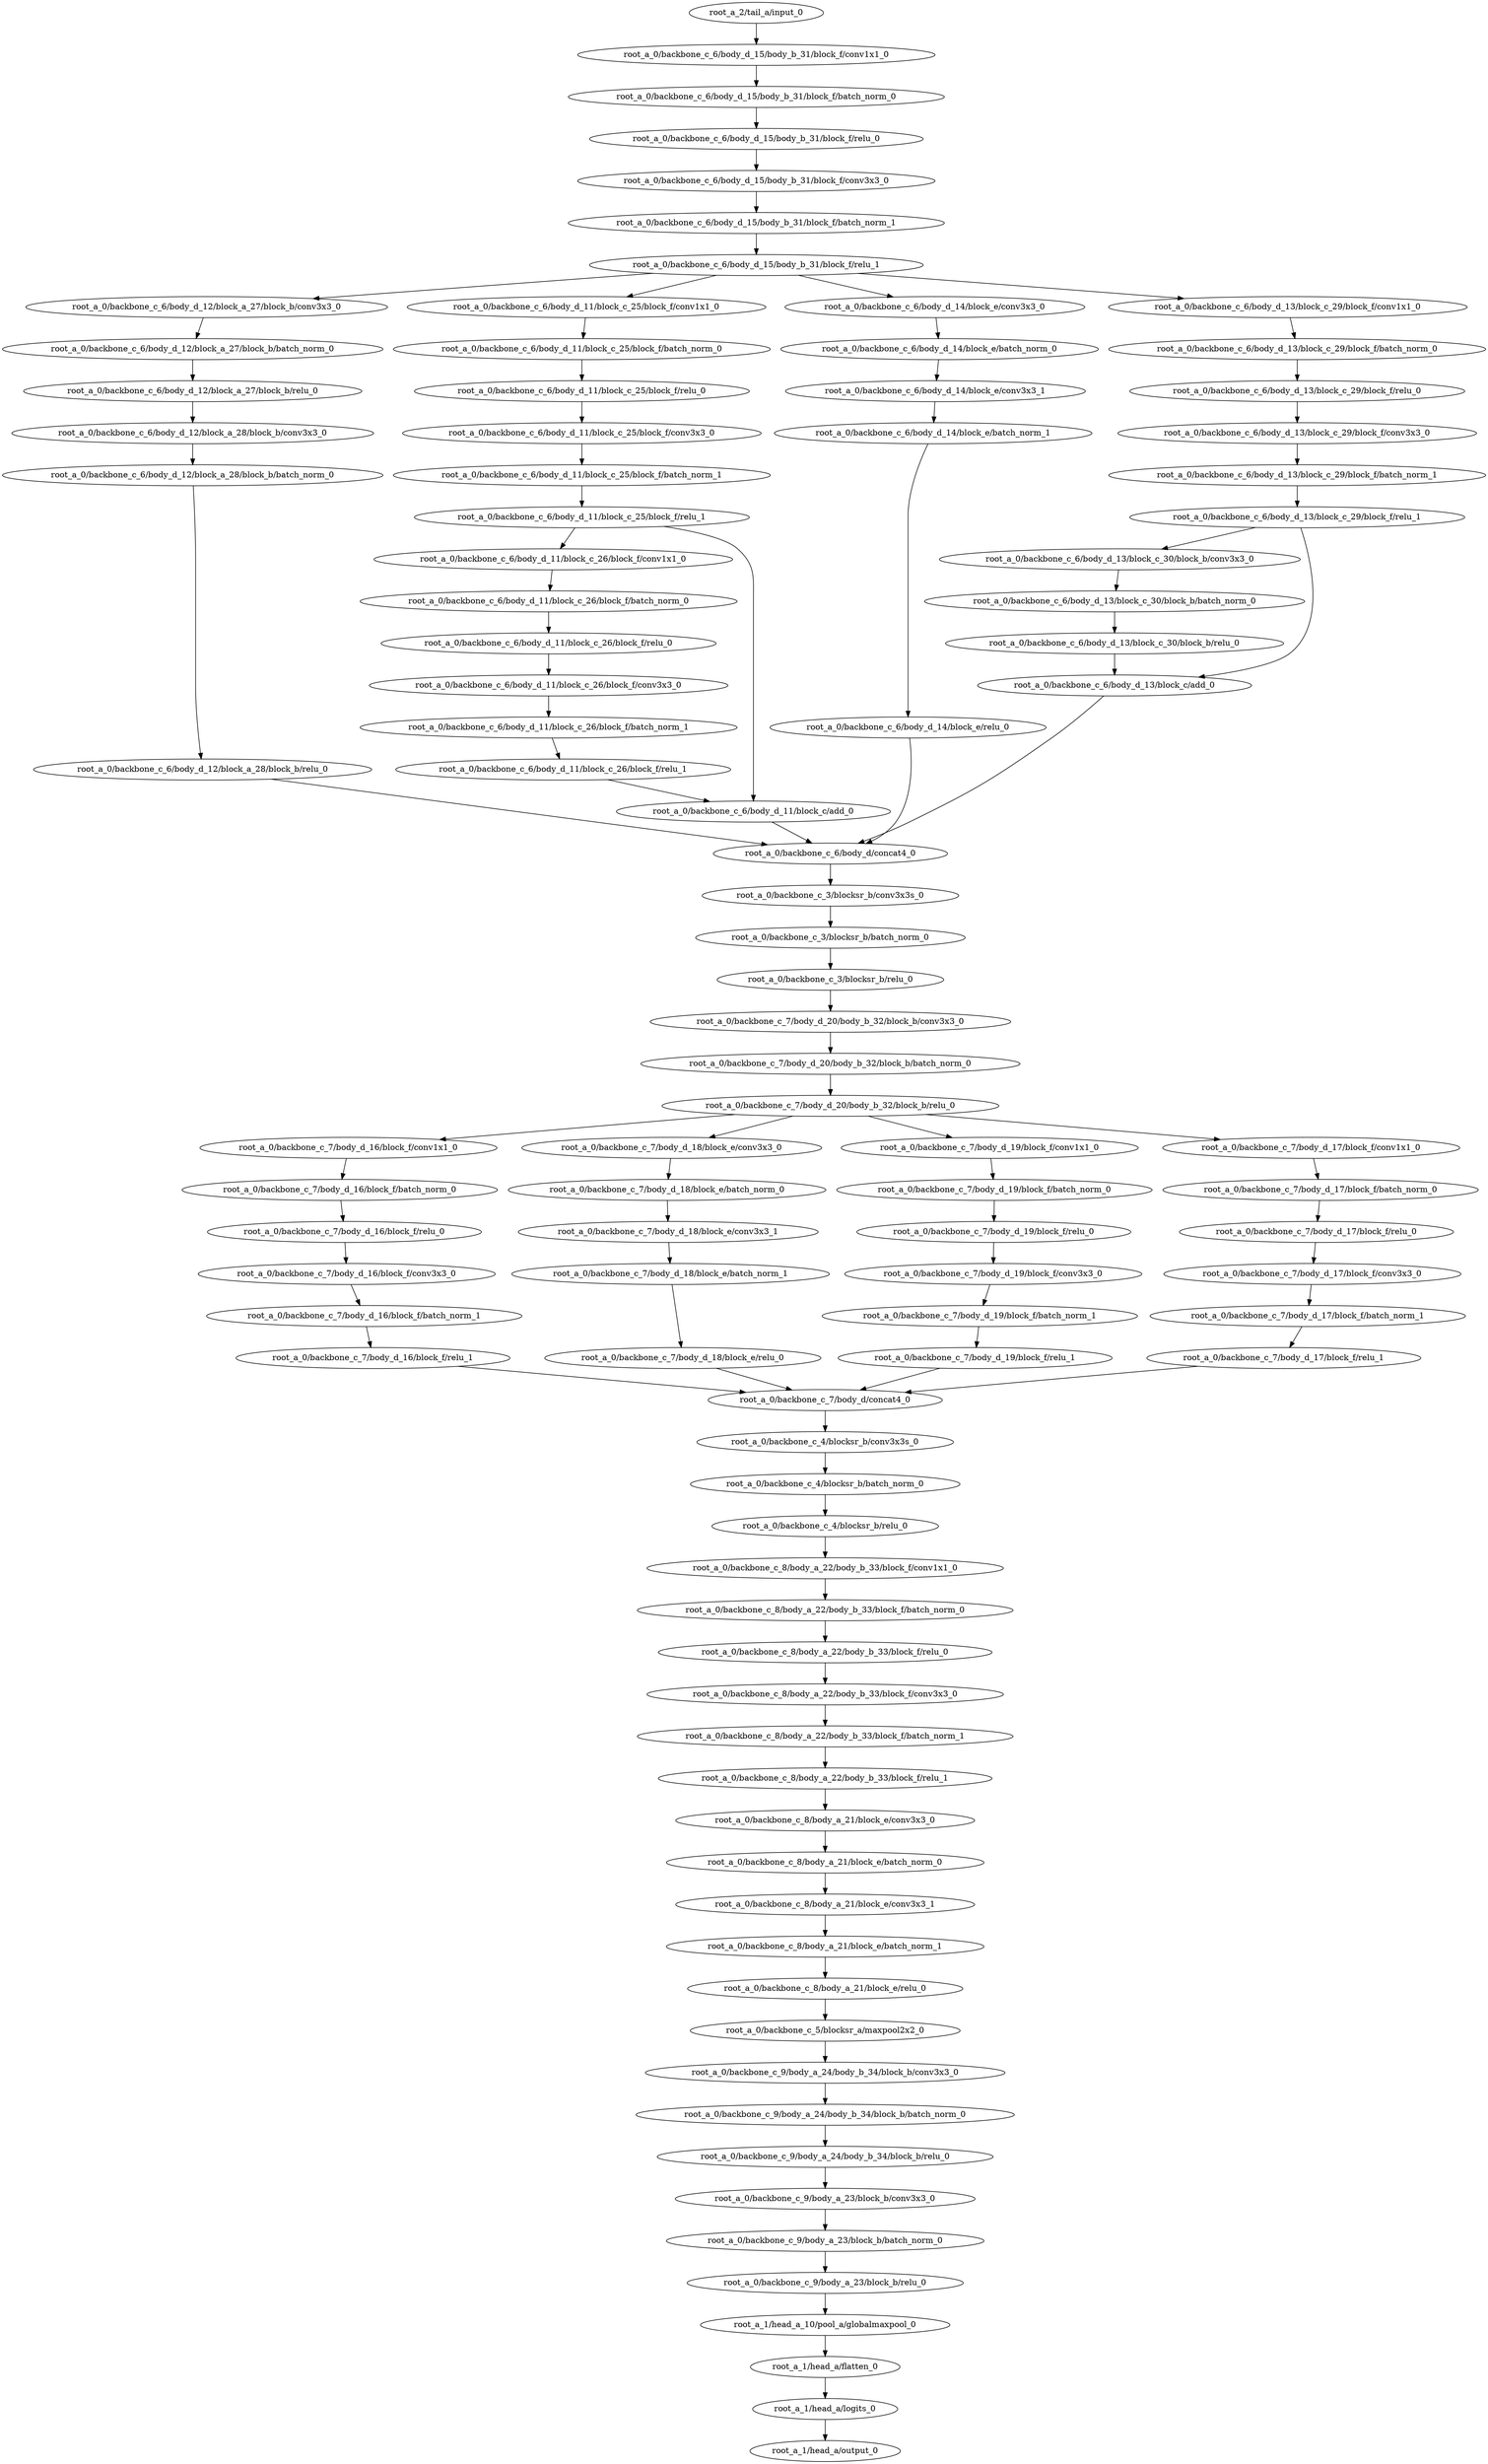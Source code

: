 digraph root_a {
	"root_a_2/tail_a/input_0"
	"root_a_0/backbone_c_6/body_d_15/body_b_31/block_f/conv1x1_0"
	"root_a_0/backbone_c_6/body_d_15/body_b_31/block_f/batch_norm_0"
	"root_a_0/backbone_c_6/body_d_15/body_b_31/block_f/relu_0"
	"root_a_0/backbone_c_6/body_d_15/body_b_31/block_f/conv3x3_0"
	"root_a_0/backbone_c_6/body_d_15/body_b_31/block_f/batch_norm_1"
	"root_a_0/backbone_c_6/body_d_15/body_b_31/block_f/relu_1"
	"root_a_0/backbone_c_6/body_d_12/block_a_27/block_b/conv3x3_0"
	"root_a_0/backbone_c_6/body_d_12/block_a_27/block_b/batch_norm_0"
	"root_a_0/backbone_c_6/body_d_12/block_a_27/block_b/relu_0"
	"root_a_0/backbone_c_6/body_d_12/block_a_28/block_b/conv3x3_0"
	"root_a_0/backbone_c_6/body_d_12/block_a_28/block_b/batch_norm_0"
	"root_a_0/backbone_c_6/body_d_12/block_a_28/block_b/relu_0"
	"root_a_0/backbone_c_6/body_d_11/block_c_25/block_f/conv1x1_0"
	"root_a_0/backbone_c_6/body_d_11/block_c_25/block_f/batch_norm_0"
	"root_a_0/backbone_c_6/body_d_11/block_c_25/block_f/relu_0"
	"root_a_0/backbone_c_6/body_d_11/block_c_25/block_f/conv3x3_0"
	"root_a_0/backbone_c_6/body_d_11/block_c_25/block_f/batch_norm_1"
	"root_a_0/backbone_c_6/body_d_11/block_c_25/block_f/relu_1"
	"root_a_0/backbone_c_6/body_d_11/block_c_26/block_f/conv1x1_0"
	"root_a_0/backbone_c_6/body_d_11/block_c_26/block_f/batch_norm_0"
	"root_a_0/backbone_c_6/body_d_11/block_c_26/block_f/relu_0"
	"root_a_0/backbone_c_6/body_d_11/block_c_26/block_f/conv3x3_0"
	"root_a_0/backbone_c_6/body_d_11/block_c_26/block_f/batch_norm_1"
	"root_a_0/backbone_c_6/body_d_11/block_c_26/block_f/relu_1"
	"root_a_0/backbone_c_6/body_d_11/block_c/add_0"
	"root_a_0/backbone_c_6/body_d_14/block_e/conv3x3_0"
	"root_a_0/backbone_c_6/body_d_14/block_e/batch_norm_0"
	"root_a_0/backbone_c_6/body_d_14/block_e/conv3x3_1"
	"root_a_0/backbone_c_6/body_d_14/block_e/batch_norm_1"
	"root_a_0/backbone_c_6/body_d_14/block_e/relu_0"
	"root_a_0/backbone_c_6/body_d_13/block_c_29/block_f/conv1x1_0"
	"root_a_0/backbone_c_6/body_d_13/block_c_29/block_f/batch_norm_0"
	"root_a_0/backbone_c_6/body_d_13/block_c_29/block_f/relu_0"
	"root_a_0/backbone_c_6/body_d_13/block_c_29/block_f/conv3x3_0"
	"root_a_0/backbone_c_6/body_d_13/block_c_29/block_f/batch_norm_1"
	"root_a_0/backbone_c_6/body_d_13/block_c_29/block_f/relu_1"
	"root_a_0/backbone_c_6/body_d_13/block_c_30/block_b/conv3x3_0"
	"root_a_0/backbone_c_6/body_d_13/block_c_30/block_b/batch_norm_0"
	"root_a_0/backbone_c_6/body_d_13/block_c_30/block_b/relu_0"
	"root_a_0/backbone_c_6/body_d_13/block_c/add_0"
	"root_a_0/backbone_c_6/body_d/concat4_0"
	"root_a_0/backbone_c_3/blocksr_b/conv3x3s_0"
	"root_a_0/backbone_c_3/blocksr_b/batch_norm_0"
	"root_a_0/backbone_c_3/blocksr_b/relu_0"
	"root_a_0/backbone_c_7/body_d_20/body_b_32/block_b/conv3x3_0"
	"root_a_0/backbone_c_7/body_d_20/body_b_32/block_b/batch_norm_0"
	"root_a_0/backbone_c_7/body_d_20/body_b_32/block_b/relu_0"
	"root_a_0/backbone_c_7/body_d_16/block_f/conv1x1_0"
	"root_a_0/backbone_c_7/body_d_16/block_f/batch_norm_0"
	"root_a_0/backbone_c_7/body_d_16/block_f/relu_0"
	"root_a_0/backbone_c_7/body_d_16/block_f/conv3x3_0"
	"root_a_0/backbone_c_7/body_d_16/block_f/batch_norm_1"
	"root_a_0/backbone_c_7/body_d_16/block_f/relu_1"
	"root_a_0/backbone_c_7/body_d_18/block_e/conv3x3_0"
	"root_a_0/backbone_c_7/body_d_18/block_e/batch_norm_0"
	"root_a_0/backbone_c_7/body_d_18/block_e/conv3x3_1"
	"root_a_0/backbone_c_7/body_d_18/block_e/batch_norm_1"
	"root_a_0/backbone_c_7/body_d_18/block_e/relu_0"
	"root_a_0/backbone_c_7/body_d_19/block_f/conv1x1_0"
	"root_a_0/backbone_c_7/body_d_19/block_f/batch_norm_0"
	"root_a_0/backbone_c_7/body_d_19/block_f/relu_0"
	"root_a_0/backbone_c_7/body_d_19/block_f/conv3x3_0"
	"root_a_0/backbone_c_7/body_d_19/block_f/batch_norm_1"
	"root_a_0/backbone_c_7/body_d_19/block_f/relu_1"
	"root_a_0/backbone_c_7/body_d_17/block_f/conv1x1_0"
	"root_a_0/backbone_c_7/body_d_17/block_f/batch_norm_0"
	"root_a_0/backbone_c_7/body_d_17/block_f/relu_0"
	"root_a_0/backbone_c_7/body_d_17/block_f/conv3x3_0"
	"root_a_0/backbone_c_7/body_d_17/block_f/batch_norm_1"
	"root_a_0/backbone_c_7/body_d_17/block_f/relu_1"
	"root_a_0/backbone_c_7/body_d/concat4_0"
	"root_a_0/backbone_c_4/blocksr_b/conv3x3s_0"
	"root_a_0/backbone_c_4/blocksr_b/batch_norm_0"
	"root_a_0/backbone_c_4/blocksr_b/relu_0"
	"root_a_0/backbone_c_8/body_a_22/body_b_33/block_f/conv1x1_0"
	"root_a_0/backbone_c_8/body_a_22/body_b_33/block_f/batch_norm_0"
	"root_a_0/backbone_c_8/body_a_22/body_b_33/block_f/relu_0"
	"root_a_0/backbone_c_8/body_a_22/body_b_33/block_f/conv3x3_0"
	"root_a_0/backbone_c_8/body_a_22/body_b_33/block_f/batch_norm_1"
	"root_a_0/backbone_c_8/body_a_22/body_b_33/block_f/relu_1"
	"root_a_0/backbone_c_8/body_a_21/block_e/conv3x3_0"
	"root_a_0/backbone_c_8/body_a_21/block_e/batch_norm_0"
	"root_a_0/backbone_c_8/body_a_21/block_e/conv3x3_1"
	"root_a_0/backbone_c_8/body_a_21/block_e/batch_norm_1"
	"root_a_0/backbone_c_8/body_a_21/block_e/relu_0"
	"root_a_0/backbone_c_5/blocksr_a/maxpool2x2_0"
	"root_a_0/backbone_c_9/body_a_24/body_b_34/block_b/conv3x3_0"
	"root_a_0/backbone_c_9/body_a_24/body_b_34/block_b/batch_norm_0"
	"root_a_0/backbone_c_9/body_a_24/body_b_34/block_b/relu_0"
	"root_a_0/backbone_c_9/body_a_23/block_b/conv3x3_0"
	"root_a_0/backbone_c_9/body_a_23/block_b/batch_norm_0"
	"root_a_0/backbone_c_9/body_a_23/block_b/relu_0"
	"root_a_1/head_a_10/pool_a/globalmaxpool_0"
	"root_a_1/head_a/flatten_0"
	"root_a_1/head_a/logits_0"
	"root_a_1/head_a/output_0"

	"root_a_2/tail_a/input_0" -> "root_a_0/backbone_c_6/body_d_15/body_b_31/block_f/conv1x1_0"
	"root_a_0/backbone_c_6/body_d_15/body_b_31/block_f/conv1x1_0" -> "root_a_0/backbone_c_6/body_d_15/body_b_31/block_f/batch_norm_0"
	"root_a_0/backbone_c_6/body_d_15/body_b_31/block_f/batch_norm_0" -> "root_a_0/backbone_c_6/body_d_15/body_b_31/block_f/relu_0"
	"root_a_0/backbone_c_6/body_d_15/body_b_31/block_f/relu_0" -> "root_a_0/backbone_c_6/body_d_15/body_b_31/block_f/conv3x3_0"
	"root_a_0/backbone_c_6/body_d_15/body_b_31/block_f/conv3x3_0" -> "root_a_0/backbone_c_6/body_d_15/body_b_31/block_f/batch_norm_1"
	"root_a_0/backbone_c_6/body_d_15/body_b_31/block_f/batch_norm_1" -> "root_a_0/backbone_c_6/body_d_15/body_b_31/block_f/relu_1"
	"root_a_0/backbone_c_6/body_d_15/body_b_31/block_f/relu_1" -> "root_a_0/backbone_c_6/body_d_12/block_a_27/block_b/conv3x3_0"
	"root_a_0/backbone_c_6/body_d_12/block_a_27/block_b/conv3x3_0" -> "root_a_0/backbone_c_6/body_d_12/block_a_27/block_b/batch_norm_0"
	"root_a_0/backbone_c_6/body_d_12/block_a_27/block_b/batch_norm_0" -> "root_a_0/backbone_c_6/body_d_12/block_a_27/block_b/relu_0"
	"root_a_0/backbone_c_6/body_d_12/block_a_27/block_b/relu_0" -> "root_a_0/backbone_c_6/body_d_12/block_a_28/block_b/conv3x3_0"
	"root_a_0/backbone_c_6/body_d_12/block_a_28/block_b/conv3x3_0" -> "root_a_0/backbone_c_6/body_d_12/block_a_28/block_b/batch_norm_0"
	"root_a_0/backbone_c_6/body_d_12/block_a_28/block_b/batch_norm_0" -> "root_a_0/backbone_c_6/body_d_12/block_a_28/block_b/relu_0"
	"root_a_0/backbone_c_6/body_d_15/body_b_31/block_f/relu_1" -> "root_a_0/backbone_c_6/body_d_11/block_c_25/block_f/conv1x1_0"
	"root_a_0/backbone_c_6/body_d_11/block_c_25/block_f/conv1x1_0" -> "root_a_0/backbone_c_6/body_d_11/block_c_25/block_f/batch_norm_0"
	"root_a_0/backbone_c_6/body_d_11/block_c_25/block_f/batch_norm_0" -> "root_a_0/backbone_c_6/body_d_11/block_c_25/block_f/relu_0"
	"root_a_0/backbone_c_6/body_d_11/block_c_25/block_f/relu_0" -> "root_a_0/backbone_c_6/body_d_11/block_c_25/block_f/conv3x3_0"
	"root_a_0/backbone_c_6/body_d_11/block_c_25/block_f/conv3x3_0" -> "root_a_0/backbone_c_6/body_d_11/block_c_25/block_f/batch_norm_1"
	"root_a_0/backbone_c_6/body_d_11/block_c_25/block_f/batch_norm_1" -> "root_a_0/backbone_c_6/body_d_11/block_c_25/block_f/relu_1"
	"root_a_0/backbone_c_6/body_d_11/block_c_25/block_f/relu_1" -> "root_a_0/backbone_c_6/body_d_11/block_c_26/block_f/conv1x1_0"
	"root_a_0/backbone_c_6/body_d_11/block_c_26/block_f/conv1x1_0" -> "root_a_0/backbone_c_6/body_d_11/block_c_26/block_f/batch_norm_0"
	"root_a_0/backbone_c_6/body_d_11/block_c_26/block_f/batch_norm_0" -> "root_a_0/backbone_c_6/body_d_11/block_c_26/block_f/relu_0"
	"root_a_0/backbone_c_6/body_d_11/block_c_26/block_f/relu_0" -> "root_a_0/backbone_c_6/body_d_11/block_c_26/block_f/conv3x3_0"
	"root_a_0/backbone_c_6/body_d_11/block_c_26/block_f/conv3x3_0" -> "root_a_0/backbone_c_6/body_d_11/block_c_26/block_f/batch_norm_1"
	"root_a_0/backbone_c_6/body_d_11/block_c_26/block_f/batch_norm_1" -> "root_a_0/backbone_c_6/body_d_11/block_c_26/block_f/relu_1"
	"root_a_0/backbone_c_6/body_d_11/block_c_26/block_f/relu_1" -> "root_a_0/backbone_c_6/body_d_11/block_c/add_0"
	"root_a_0/backbone_c_6/body_d_11/block_c_25/block_f/relu_1" -> "root_a_0/backbone_c_6/body_d_11/block_c/add_0"
	"root_a_0/backbone_c_6/body_d_15/body_b_31/block_f/relu_1" -> "root_a_0/backbone_c_6/body_d_14/block_e/conv3x3_0"
	"root_a_0/backbone_c_6/body_d_14/block_e/conv3x3_0" -> "root_a_0/backbone_c_6/body_d_14/block_e/batch_norm_0"
	"root_a_0/backbone_c_6/body_d_14/block_e/batch_norm_0" -> "root_a_0/backbone_c_6/body_d_14/block_e/conv3x3_1"
	"root_a_0/backbone_c_6/body_d_14/block_e/conv3x3_1" -> "root_a_0/backbone_c_6/body_d_14/block_e/batch_norm_1"
	"root_a_0/backbone_c_6/body_d_14/block_e/batch_norm_1" -> "root_a_0/backbone_c_6/body_d_14/block_e/relu_0"
	"root_a_0/backbone_c_6/body_d_15/body_b_31/block_f/relu_1" -> "root_a_0/backbone_c_6/body_d_13/block_c_29/block_f/conv1x1_0"
	"root_a_0/backbone_c_6/body_d_13/block_c_29/block_f/conv1x1_0" -> "root_a_0/backbone_c_6/body_d_13/block_c_29/block_f/batch_norm_0"
	"root_a_0/backbone_c_6/body_d_13/block_c_29/block_f/batch_norm_0" -> "root_a_0/backbone_c_6/body_d_13/block_c_29/block_f/relu_0"
	"root_a_0/backbone_c_6/body_d_13/block_c_29/block_f/relu_0" -> "root_a_0/backbone_c_6/body_d_13/block_c_29/block_f/conv3x3_0"
	"root_a_0/backbone_c_6/body_d_13/block_c_29/block_f/conv3x3_0" -> "root_a_0/backbone_c_6/body_d_13/block_c_29/block_f/batch_norm_1"
	"root_a_0/backbone_c_6/body_d_13/block_c_29/block_f/batch_norm_1" -> "root_a_0/backbone_c_6/body_d_13/block_c_29/block_f/relu_1"
	"root_a_0/backbone_c_6/body_d_13/block_c_29/block_f/relu_1" -> "root_a_0/backbone_c_6/body_d_13/block_c_30/block_b/conv3x3_0"
	"root_a_0/backbone_c_6/body_d_13/block_c_30/block_b/conv3x3_0" -> "root_a_0/backbone_c_6/body_d_13/block_c_30/block_b/batch_norm_0"
	"root_a_0/backbone_c_6/body_d_13/block_c_30/block_b/batch_norm_0" -> "root_a_0/backbone_c_6/body_d_13/block_c_30/block_b/relu_0"
	"root_a_0/backbone_c_6/body_d_13/block_c_30/block_b/relu_0" -> "root_a_0/backbone_c_6/body_d_13/block_c/add_0"
	"root_a_0/backbone_c_6/body_d_13/block_c_29/block_f/relu_1" -> "root_a_0/backbone_c_6/body_d_13/block_c/add_0"
	"root_a_0/backbone_c_6/body_d_12/block_a_28/block_b/relu_0" -> "root_a_0/backbone_c_6/body_d/concat4_0"
	"root_a_0/backbone_c_6/body_d_11/block_c/add_0" -> "root_a_0/backbone_c_6/body_d/concat4_0"
	"root_a_0/backbone_c_6/body_d_14/block_e/relu_0" -> "root_a_0/backbone_c_6/body_d/concat4_0"
	"root_a_0/backbone_c_6/body_d_13/block_c/add_0" -> "root_a_0/backbone_c_6/body_d/concat4_0"
	"root_a_0/backbone_c_6/body_d/concat4_0" -> "root_a_0/backbone_c_3/blocksr_b/conv3x3s_0"
	"root_a_0/backbone_c_3/blocksr_b/conv3x3s_0" -> "root_a_0/backbone_c_3/blocksr_b/batch_norm_0"
	"root_a_0/backbone_c_3/blocksr_b/batch_norm_0" -> "root_a_0/backbone_c_3/blocksr_b/relu_0"
	"root_a_0/backbone_c_3/blocksr_b/relu_0" -> "root_a_0/backbone_c_7/body_d_20/body_b_32/block_b/conv3x3_0"
	"root_a_0/backbone_c_7/body_d_20/body_b_32/block_b/conv3x3_0" -> "root_a_0/backbone_c_7/body_d_20/body_b_32/block_b/batch_norm_0"
	"root_a_0/backbone_c_7/body_d_20/body_b_32/block_b/batch_norm_0" -> "root_a_0/backbone_c_7/body_d_20/body_b_32/block_b/relu_0"
	"root_a_0/backbone_c_7/body_d_20/body_b_32/block_b/relu_0" -> "root_a_0/backbone_c_7/body_d_16/block_f/conv1x1_0"
	"root_a_0/backbone_c_7/body_d_16/block_f/conv1x1_0" -> "root_a_0/backbone_c_7/body_d_16/block_f/batch_norm_0"
	"root_a_0/backbone_c_7/body_d_16/block_f/batch_norm_0" -> "root_a_0/backbone_c_7/body_d_16/block_f/relu_0"
	"root_a_0/backbone_c_7/body_d_16/block_f/relu_0" -> "root_a_0/backbone_c_7/body_d_16/block_f/conv3x3_0"
	"root_a_0/backbone_c_7/body_d_16/block_f/conv3x3_0" -> "root_a_0/backbone_c_7/body_d_16/block_f/batch_norm_1"
	"root_a_0/backbone_c_7/body_d_16/block_f/batch_norm_1" -> "root_a_0/backbone_c_7/body_d_16/block_f/relu_1"
	"root_a_0/backbone_c_7/body_d_20/body_b_32/block_b/relu_0" -> "root_a_0/backbone_c_7/body_d_18/block_e/conv3x3_0"
	"root_a_0/backbone_c_7/body_d_18/block_e/conv3x3_0" -> "root_a_0/backbone_c_7/body_d_18/block_e/batch_norm_0"
	"root_a_0/backbone_c_7/body_d_18/block_e/batch_norm_0" -> "root_a_0/backbone_c_7/body_d_18/block_e/conv3x3_1"
	"root_a_0/backbone_c_7/body_d_18/block_e/conv3x3_1" -> "root_a_0/backbone_c_7/body_d_18/block_e/batch_norm_1"
	"root_a_0/backbone_c_7/body_d_18/block_e/batch_norm_1" -> "root_a_0/backbone_c_7/body_d_18/block_e/relu_0"
	"root_a_0/backbone_c_7/body_d_20/body_b_32/block_b/relu_0" -> "root_a_0/backbone_c_7/body_d_19/block_f/conv1x1_0"
	"root_a_0/backbone_c_7/body_d_19/block_f/conv1x1_0" -> "root_a_0/backbone_c_7/body_d_19/block_f/batch_norm_0"
	"root_a_0/backbone_c_7/body_d_19/block_f/batch_norm_0" -> "root_a_0/backbone_c_7/body_d_19/block_f/relu_0"
	"root_a_0/backbone_c_7/body_d_19/block_f/relu_0" -> "root_a_0/backbone_c_7/body_d_19/block_f/conv3x3_0"
	"root_a_0/backbone_c_7/body_d_19/block_f/conv3x3_0" -> "root_a_0/backbone_c_7/body_d_19/block_f/batch_norm_1"
	"root_a_0/backbone_c_7/body_d_19/block_f/batch_norm_1" -> "root_a_0/backbone_c_7/body_d_19/block_f/relu_1"
	"root_a_0/backbone_c_7/body_d_20/body_b_32/block_b/relu_0" -> "root_a_0/backbone_c_7/body_d_17/block_f/conv1x1_0"
	"root_a_0/backbone_c_7/body_d_17/block_f/conv1x1_0" -> "root_a_0/backbone_c_7/body_d_17/block_f/batch_norm_0"
	"root_a_0/backbone_c_7/body_d_17/block_f/batch_norm_0" -> "root_a_0/backbone_c_7/body_d_17/block_f/relu_0"
	"root_a_0/backbone_c_7/body_d_17/block_f/relu_0" -> "root_a_0/backbone_c_7/body_d_17/block_f/conv3x3_0"
	"root_a_0/backbone_c_7/body_d_17/block_f/conv3x3_0" -> "root_a_0/backbone_c_7/body_d_17/block_f/batch_norm_1"
	"root_a_0/backbone_c_7/body_d_17/block_f/batch_norm_1" -> "root_a_0/backbone_c_7/body_d_17/block_f/relu_1"
	"root_a_0/backbone_c_7/body_d_16/block_f/relu_1" -> "root_a_0/backbone_c_7/body_d/concat4_0"
	"root_a_0/backbone_c_7/body_d_18/block_e/relu_0" -> "root_a_0/backbone_c_7/body_d/concat4_0"
	"root_a_0/backbone_c_7/body_d_19/block_f/relu_1" -> "root_a_0/backbone_c_7/body_d/concat4_0"
	"root_a_0/backbone_c_7/body_d_17/block_f/relu_1" -> "root_a_0/backbone_c_7/body_d/concat4_0"
	"root_a_0/backbone_c_7/body_d/concat4_0" -> "root_a_0/backbone_c_4/blocksr_b/conv3x3s_0"
	"root_a_0/backbone_c_4/blocksr_b/conv3x3s_0" -> "root_a_0/backbone_c_4/blocksr_b/batch_norm_0"
	"root_a_0/backbone_c_4/blocksr_b/batch_norm_0" -> "root_a_0/backbone_c_4/blocksr_b/relu_0"
	"root_a_0/backbone_c_4/blocksr_b/relu_0" -> "root_a_0/backbone_c_8/body_a_22/body_b_33/block_f/conv1x1_0"
	"root_a_0/backbone_c_8/body_a_22/body_b_33/block_f/conv1x1_0" -> "root_a_0/backbone_c_8/body_a_22/body_b_33/block_f/batch_norm_0"
	"root_a_0/backbone_c_8/body_a_22/body_b_33/block_f/batch_norm_0" -> "root_a_0/backbone_c_8/body_a_22/body_b_33/block_f/relu_0"
	"root_a_0/backbone_c_8/body_a_22/body_b_33/block_f/relu_0" -> "root_a_0/backbone_c_8/body_a_22/body_b_33/block_f/conv3x3_0"
	"root_a_0/backbone_c_8/body_a_22/body_b_33/block_f/conv3x3_0" -> "root_a_0/backbone_c_8/body_a_22/body_b_33/block_f/batch_norm_1"
	"root_a_0/backbone_c_8/body_a_22/body_b_33/block_f/batch_norm_1" -> "root_a_0/backbone_c_8/body_a_22/body_b_33/block_f/relu_1"
	"root_a_0/backbone_c_8/body_a_22/body_b_33/block_f/relu_1" -> "root_a_0/backbone_c_8/body_a_21/block_e/conv3x3_0"
	"root_a_0/backbone_c_8/body_a_21/block_e/conv3x3_0" -> "root_a_0/backbone_c_8/body_a_21/block_e/batch_norm_0"
	"root_a_0/backbone_c_8/body_a_21/block_e/batch_norm_0" -> "root_a_0/backbone_c_8/body_a_21/block_e/conv3x3_1"
	"root_a_0/backbone_c_8/body_a_21/block_e/conv3x3_1" -> "root_a_0/backbone_c_8/body_a_21/block_e/batch_norm_1"
	"root_a_0/backbone_c_8/body_a_21/block_e/batch_norm_1" -> "root_a_0/backbone_c_8/body_a_21/block_e/relu_0"
	"root_a_0/backbone_c_8/body_a_21/block_e/relu_0" -> "root_a_0/backbone_c_5/blocksr_a/maxpool2x2_0"
	"root_a_0/backbone_c_5/blocksr_a/maxpool2x2_0" -> "root_a_0/backbone_c_9/body_a_24/body_b_34/block_b/conv3x3_0"
	"root_a_0/backbone_c_9/body_a_24/body_b_34/block_b/conv3x3_0" -> "root_a_0/backbone_c_9/body_a_24/body_b_34/block_b/batch_norm_0"
	"root_a_0/backbone_c_9/body_a_24/body_b_34/block_b/batch_norm_0" -> "root_a_0/backbone_c_9/body_a_24/body_b_34/block_b/relu_0"
	"root_a_0/backbone_c_9/body_a_24/body_b_34/block_b/relu_0" -> "root_a_0/backbone_c_9/body_a_23/block_b/conv3x3_0"
	"root_a_0/backbone_c_9/body_a_23/block_b/conv3x3_0" -> "root_a_0/backbone_c_9/body_a_23/block_b/batch_norm_0"
	"root_a_0/backbone_c_9/body_a_23/block_b/batch_norm_0" -> "root_a_0/backbone_c_9/body_a_23/block_b/relu_0"
	"root_a_0/backbone_c_9/body_a_23/block_b/relu_0" -> "root_a_1/head_a_10/pool_a/globalmaxpool_0"
	"root_a_1/head_a_10/pool_a/globalmaxpool_0" -> "root_a_1/head_a/flatten_0"
	"root_a_1/head_a/flatten_0" -> "root_a_1/head_a/logits_0"
	"root_a_1/head_a/logits_0" -> "root_a_1/head_a/output_0"

}